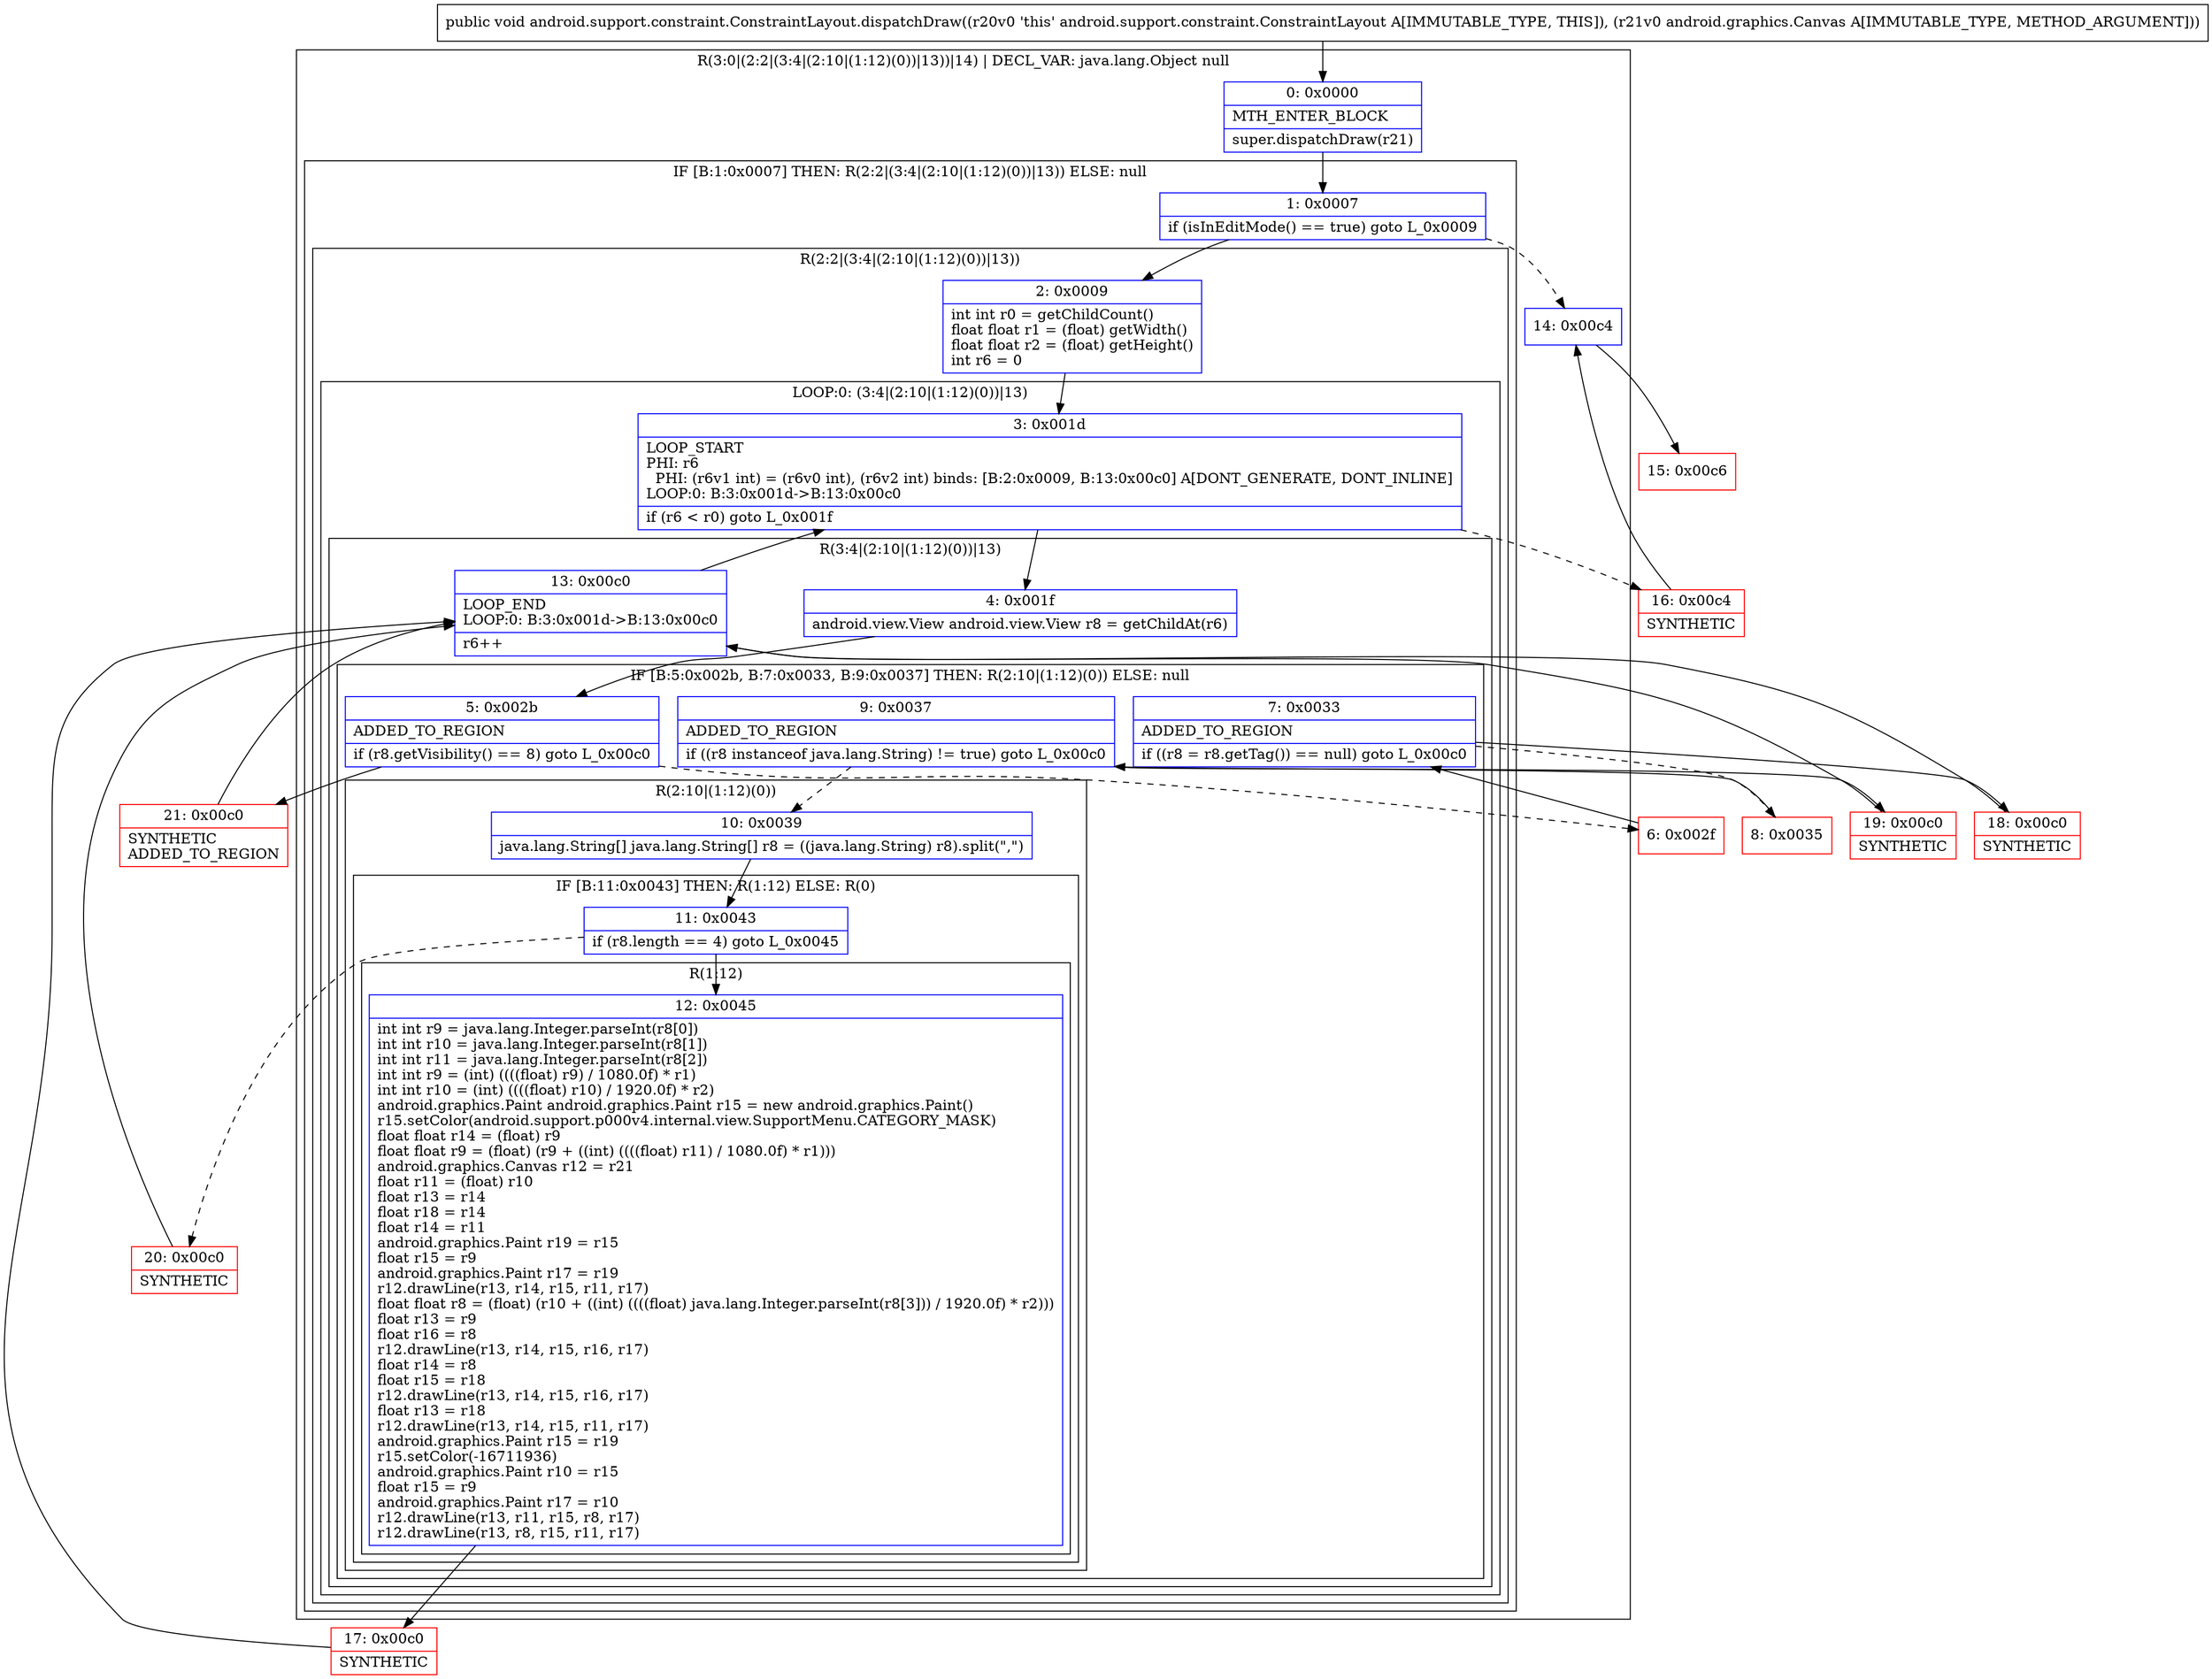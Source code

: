 digraph "CFG forandroid.support.constraint.ConstraintLayout.dispatchDraw(Landroid\/graphics\/Canvas;)V" {
subgraph cluster_Region_1839749091 {
label = "R(3:0|(2:2|(3:4|(2:10|(1:12)(0))|13))|14) | DECL_VAR: java.lang.Object null\l";
node [shape=record,color=blue];
Node_0 [shape=record,label="{0\:\ 0x0000|MTH_ENTER_BLOCK\l|super.dispatchDraw(r21)\l}"];
subgraph cluster_IfRegion_1606971652 {
label = "IF [B:1:0x0007] THEN: R(2:2|(3:4|(2:10|(1:12)(0))|13)) ELSE: null";
node [shape=record,color=blue];
Node_1 [shape=record,label="{1\:\ 0x0007|if (isInEditMode() == true) goto L_0x0009\l}"];
subgraph cluster_Region_1038435838 {
label = "R(2:2|(3:4|(2:10|(1:12)(0))|13))";
node [shape=record,color=blue];
Node_2 [shape=record,label="{2\:\ 0x0009|int int r0 = getChildCount()\lfloat float r1 = (float) getWidth()\lfloat float r2 = (float) getHeight()\lint r6 = 0\l}"];
subgraph cluster_LoopRegion_547500907 {
label = "LOOP:0: (3:4|(2:10|(1:12)(0))|13)";
node [shape=record,color=blue];
Node_3 [shape=record,label="{3\:\ 0x001d|LOOP_START\lPHI: r6 \l  PHI: (r6v1 int) = (r6v0 int), (r6v2 int) binds: [B:2:0x0009, B:13:0x00c0] A[DONT_GENERATE, DONT_INLINE]\lLOOP:0: B:3:0x001d\-\>B:13:0x00c0\l|if (r6 \< r0) goto L_0x001f\l}"];
subgraph cluster_Region_516366849 {
label = "R(3:4|(2:10|(1:12)(0))|13)";
node [shape=record,color=blue];
Node_4 [shape=record,label="{4\:\ 0x001f|android.view.View android.view.View r8 = getChildAt(r6)\l}"];
subgraph cluster_IfRegion_152718994 {
label = "IF [B:5:0x002b, B:7:0x0033, B:9:0x0037] THEN: R(2:10|(1:12)(0)) ELSE: null";
node [shape=record,color=blue];
Node_5 [shape=record,label="{5\:\ 0x002b|ADDED_TO_REGION\l|if (r8.getVisibility() == 8) goto L_0x00c0\l}"];
Node_7 [shape=record,label="{7\:\ 0x0033|ADDED_TO_REGION\l|if ((r8 = r8.getTag()) == null) goto L_0x00c0\l}"];
Node_9 [shape=record,label="{9\:\ 0x0037|ADDED_TO_REGION\l|if ((r8 instanceof java.lang.String) != true) goto L_0x00c0\l}"];
subgraph cluster_Region_949095857 {
label = "R(2:10|(1:12)(0))";
node [shape=record,color=blue];
Node_10 [shape=record,label="{10\:\ 0x0039|java.lang.String[] java.lang.String[] r8 = ((java.lang.String) r8).split(\",\")\l}"];
subgraph cluster_IfRegion_157595242 {
label = "IF [B:11:0x0043] THEN: R(1:12) ELSE: R(0)";
node [shape=record,color=blue];
Node_11 [shape=record,label="{11\:\ 0x0043|if (r8.length == 4) goto L_0x0045\l}"];
subgraph cluster_Region_1721428914 {
label = "R(1:12)";
node [shape=record,color=blue];
Node_12 [shape=record,label="{12\:\ 0x0045|int int r9 = java.lang.Integer.parseInt(r8[0])\lint int r10 = java.lang.Integer.parseInt(r8[1])\lint int r11 = java.lang.Integer.parseInt(r8[2])\lint int r9 = (int) ((((float) r9) \/ 1080.0f) * r1)\lint int r10 = (int) ((((float) r10) \/ 1920.0f) * r2)\landroid.graphics.Paint android.graphics.Paint r15 = new android.graphics.Paint()\lr15.setColor(android.support.p000v4.internal.view.SupportMenu.CATEGORY_MASK)\lfloat float r14 = (float) r9\lfloat float r9 = (float) (r9 + ((int) ((((float) r11) \/ 1080.0f) * r1)))\landroid.graphics.Canvas r12 = r21\lfloat r11 = (float) r10\lfloat r13 = r14\lfloat r18 = r14\lfloat r14 = r11\landroid.graphics.Paint r19 = r15\lfloat r15 = r9\landroid.graphics.Paint r17 = r19\lr12.drawLine(r13, r14, r15, r11, r17)\lfloat float r8 = (float) (r10 + ((int) ((((float) java.lang.Integer.parseInt(r8[3])) \/ 1920.0f) * r2)))\lfloat r13 = r9\lfloat r16 = r8\lr12.drawLine(r13, r14, r15, r16, r17)\lfloat r14 = r8\lfloat r15 = r18\lr12.drawLine(r13, r14, r15, r16, r17)\lfloat r13 = r18\lr12.drawLine(r13, r14, r15, r11, r17)\landroid.graphics.Paint r15 = r19\lr15.setColor(\-16711936)\landroid.graphics.Paint r10 = r15\lfloat r15 = r9\landroid.graphics.Paint r17 = r10\lr12.drawLine(r13, r11, r15, r8, r17)\lr12.drawLine(r13, r8, r15, r11, r17)\l}"];
}
subgraph cluster_Region_328126996 {
label = "R(0)";
node [shape=record,color=blue];
}
}
}
}
Node_13 [shape=record,label="{13\:\ 0x00c0|LOOP_END\lLOOP:0: B:3:0x001d\-\>B:13:0x00c0\l|r6++\l}"];
}
}
}
}
Node_14 [shape=record,label="{14\:\ 0x00c4}"];
}
Node_6 [shape=record,color=red,label="{6\:\ 0x002f}"];
Node_8 [shape=record,color=red,label="{8\:\ 0x0035}"];
Node_15 [shape=record,color=red,label="{15\:\ 0x00c6}"];
Node_16 [shape=record,color=red,label="{16\:\ 0x00c4|SYNTHETIC\l}"];
Node_17 [shape=record,color=red,label="{17\:\ 0x00c0|SYNTHETIC\l}"];
Node_18 [shape=record,color=red,label="{18\:\ 0x00c0|SYNTHETIC\l}"];
Node_19 [shape=record,color=red,label="{19\:\ 0x00c0|SYNTHETIC\l}"];
Node_20 [shape=record,color=red,label="{20\:\ 0x00c0|SYNTHETIC\l}"];
Node_21 [shape=record,color=red,label="{21\:\ 0x00c0|SYNTHETIC\lADDED_TO_REGION\l}"];
MethodNode[shape=record,label="{public void android.support.constraint.ConstraintLayout.dispatchDraw((r20v0 'this' android.support.constraint.ConstraintLayout A[IMMUTABLE_TYPE, THIS]), (r21v0 android.graphics.Canvas A[IMMUTABLE_TYPE, METHOD_ARGUMENT])) }"];
MethodNode -> Node_0;
Node_0 -> Node_1;
Node_1 -> Node_2;
Node_1 -> Node_14[style=dashed];
Node_2 -> Node_3;
Node_3 -> Node_4;
Node_3 -> Node_16[style=dashed];
Node_4 -> Node_5;
Node_5 -> Node_6[style=dashed];
Node_5 -> Node_21;
Node_7 -> Node_8[style=dashed];
Node_7 -> Node_18;
Node_9 -> Node_10[style=dashed];
Node_9 -> Node_19;
Node_10 -> Node_11;
Node_11 -> Node_12;
Node_11 -> Node_20[style=dashed];
Node_12 -> Node_17;
Node_13 -> Node_3;
Node_14 -> Node_15;
Node_6 -> Node_7;
Node_8 -> Node_9;
Node_16 -> Node_14;
Node_17 -> Node_13;
Node_18 -> Node_13;
Node_19 -> Node_13;
Node_20 -> Node_13;
Node_21 -> Node_13;
}

